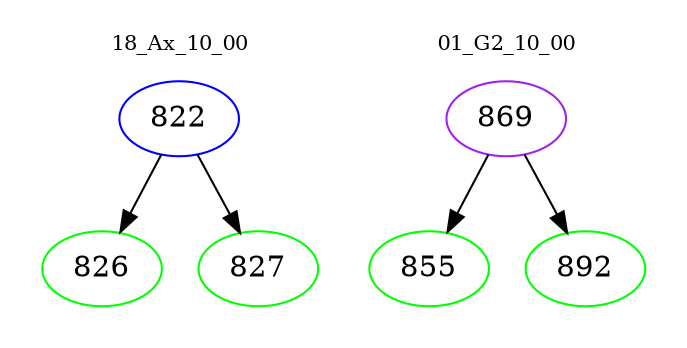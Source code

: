digraph{
subgraph cluster_0 {
color = white
label = "18_Ax_10_00";
fontsize=10;
T0_822 [label="822", color="blue"]
T0_822 -> T0_826 [color="black"]
T0_826 [label="826", color="green"]
T0_822 -> T0_827 [color="black"]
T0_827 [label="827", color="green"]
}
subgraph cluster_1 {
color = white
label = "01_G2_10_00";
fontsize=10;
T1_869 [label="869", color="purple"]
T1_869 -> T1_855 [color="black"]
T1_855 [label="855", color="green"]
T1_869 -> T1_892 [color="black"]
T1_892 [label="892", color="green"]
}
}
